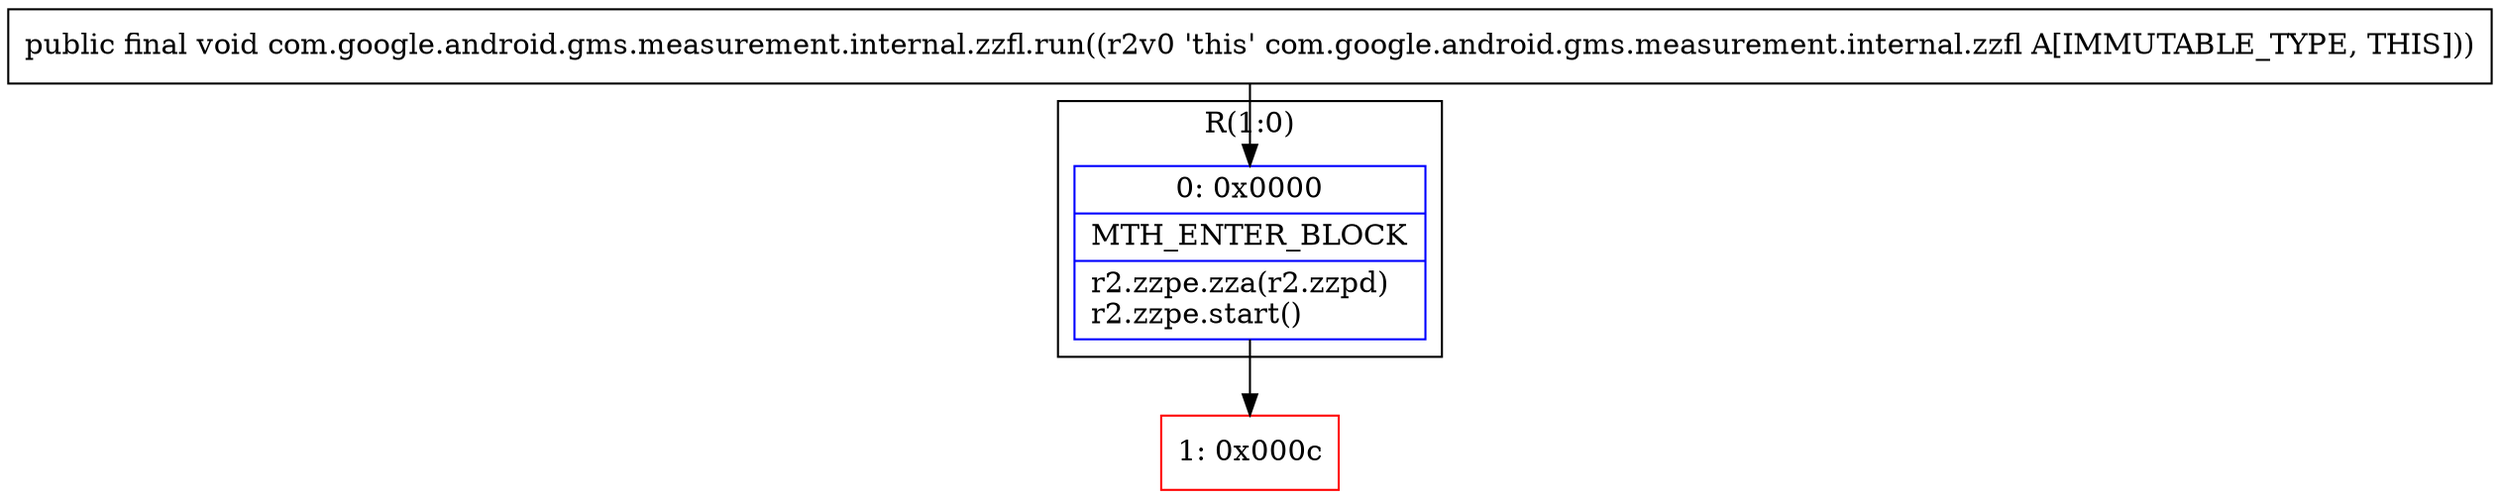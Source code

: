 digraph "CFG forcom.google.android.gms.measurement.internal.zzfl.run()V" {
subgraph cluster_Region_2133302177 {
label = "R(1:0)";
node [shape=record,color=blue];
Node_0 [shape=record,label="{0\:\ 0x0000|MTH_ENTER_BLOCK\l|r2.zzpe.zza(r2.zzpd)\lr2.zzpe.start()\l}"];
}
Node_1 [shape=record,color=red,label="{1\:\ 0x000c}"];
MethodNode[shape=record,label="{public final void com.google.android.gms.measurement.internal.zzfl.run((r2v0 'this' com.google.android.gms.measurement.internal.zzfl A[IMMUTABLE_TYPE, THIS])) }"];
MethodNode -> Node_0;
Node_0 -> Node_1;
}

